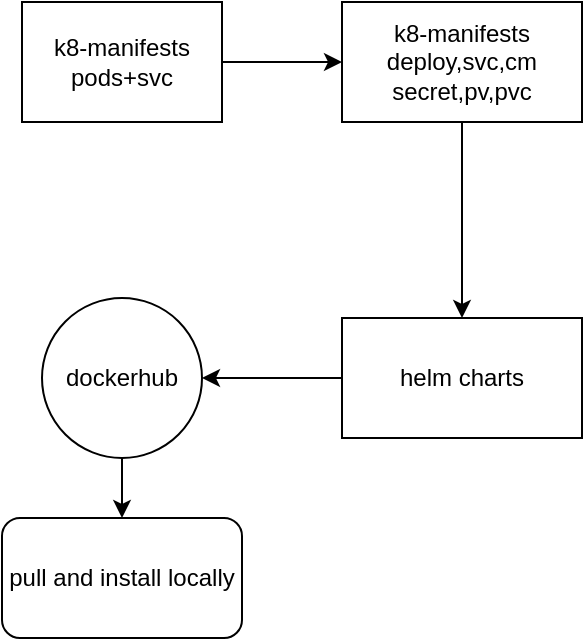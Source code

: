 <mxfile>
    <diagram id="YUP6X64yFoWmsFXxQUw4" name="Page-1">
        <mxGraphModel dx="561" dy="614" grid="1" gridSize="10" guides="1" tooltips="1" connect="1" arrows="1" fold="1" page="1" pageScale="1" pageWidth="850" pageHeight="1100" math="0" shadow="0">
            <root>
                <mxCell id="0"/>
                <mxCell id="1" parent="0"/>
                <mxCell id="3" style="edgeStyle=none;html=1;" edge="1" parent="1" source="2">
                    <mxGeometry relative="1" as="geometry">
                        <mxPoint x="370" y="320" as="targetPoint"/>
                    </mxGeometry>
                </mxCell>
                <mxCell id="2" value="k8-manifests&lt;br&gt;deploy,svc,cm&lt;br&gt;secret,pv,pvc" style="rounded=0;whiteSpace=wrap;html=1;" vertex="1" parent="1">
                    <mxGeometry x="310" y="162" width="120" height="60" as="geometry"/>
                </mxCell>
                <mxCell id="7" style="edgeStyle=none;html=1;" edge="1" parent="1" source="4" target="8">
                    <mxGeometry relative="1" as="geometry">
                        <mxPoint x="370" y="430" as="targetPoint"/>
                    </mxGeometry>
                </mxCell>
                <mxCell id="4" value="helm charts" style="rounded=0;whiteSpace=wrap;html=1;" vertex="1" parent="1">
                    <mxGeometry x="310" y="320" width="120" height="60" as="geometry"/>
                </mxCell>
                <mxCell id="6" style="edgeStyle=none;html=1;entryX=0;entryY=0.5;entryDx=0;entryDy=0;" edge="1" parent="1" source="5" target="2">
                    <mxGeometry relative="1" as="geometry"/>
                </mxCell>
                <mxCell id="5" value="k8-manifests&lt;br&gt;pods+svc" style="rounded=0;whiteSpace=wrap;html=1;" vertex="1" parent="1">
                    <mxGeometry x="150" y="162" width="100" height="60" as="geometry"/>
                </mxCell>
                <mxCell id="9" style="edgeStyle=none;html=1;exitX=0.5;exitY=1;exitDx=0;exitDy=0;" edge="1" parent="1" source="8" target="10">
                    <mxGeometry relative="1" as="geometry">
                        <mxPoint x="200" y="430" as="targetPoint"/>
                    </mxGeometry>
                </mxCell>
                <mxCell id="8" value="dockerhub" style="ellipse;whiteSpace=wrap;html=1;aspect=fixed;" vertex="1" parent="1">
                    <mxGeometry x="160" y="310" width="80" height="80" as="geometry"/>
                </mxCell>
                <mxCell id="10" value="pull and install locally" style="rounded=1;whiteSpace=wrap;html=1;" vertex="1" parent="1">
                    <mxGeometry x="140" y="420" width="120" height="60" as="geometry"/>
                </mxCell>
            </root>
        </mxGraphModel>
    </diagram>
</mxfile>